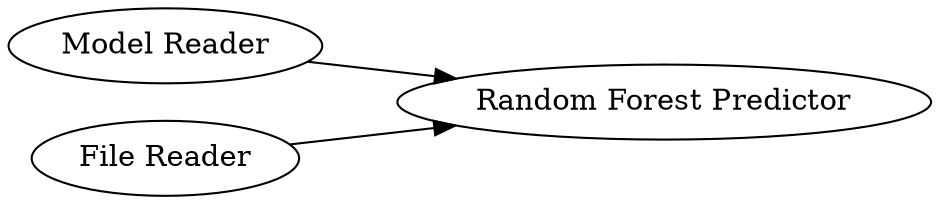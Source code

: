 digraph {
	1 [label="Model Reader"]
	2 [label="File Reader"]
	3 [label="Random Forest Predictor"]
	1 -> 3
	2 -> 3
	rankdir=LR
}
